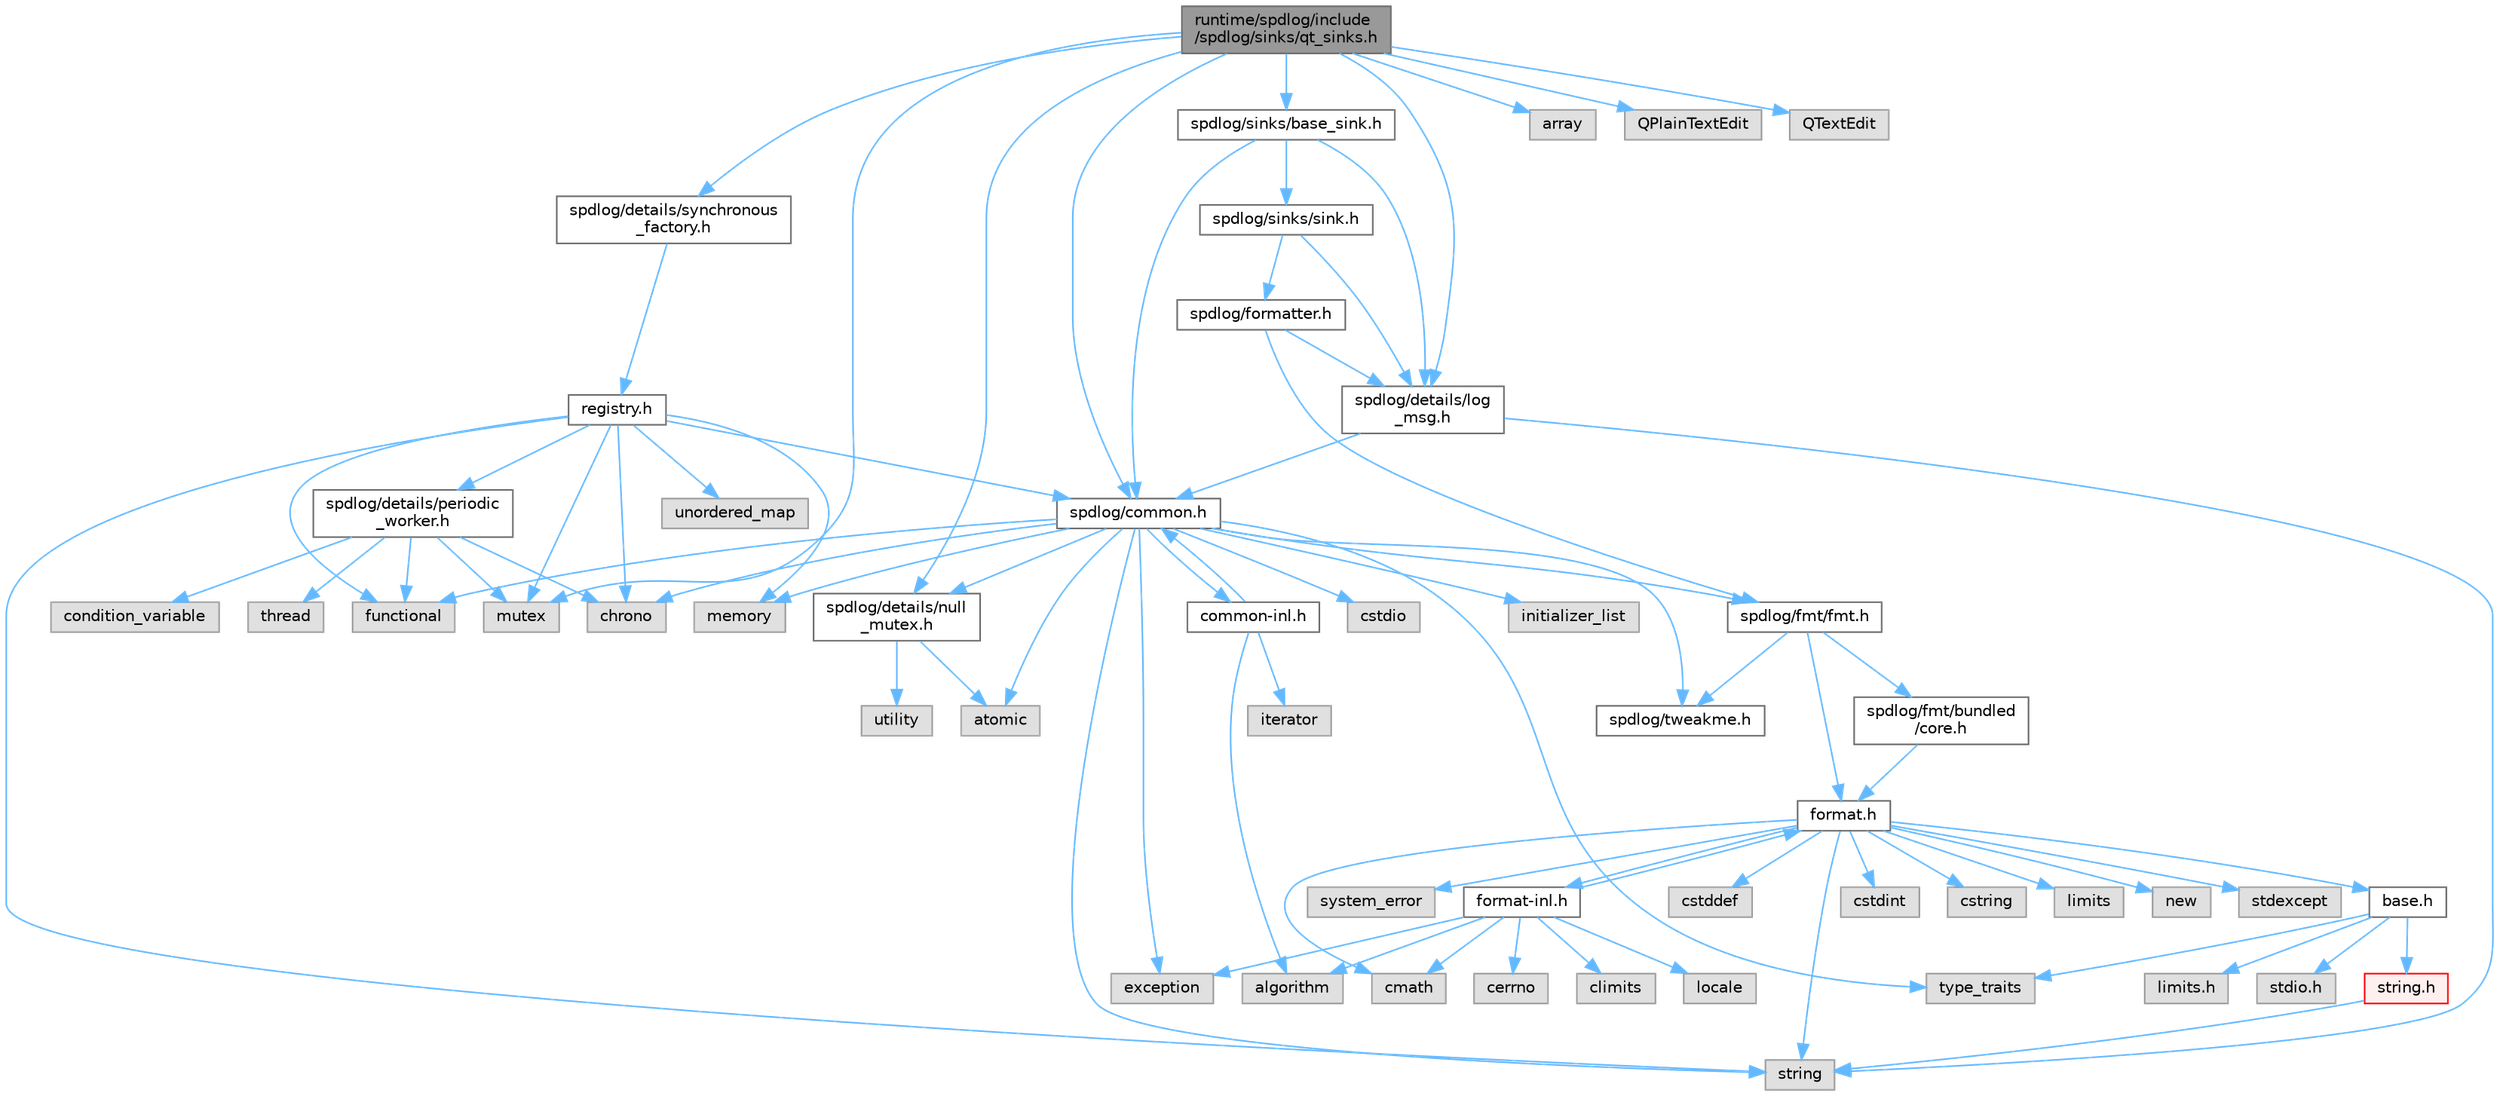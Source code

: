 digraph "runtime/spdlog/include/spdlog/sinks/qt_sinks.h"
{
 // LATEX_PDF_SIZE
  bgcolor="transparent";
  edge [fontname=Helvetica,fontsize=10,labelfontname=Helvetica,labelfontsize=10];
  node [fontname=Helvetica,fontsize=10,shape=box,height=0.2,width=0.4];
  Node1 [id="Node000001",label="runtime/spdlog/include\l/spdlog/sinks/qt_sinks.h",height=0.2,width=0.4,color="gray40", fillcolor="grey60", style="filled", fontcolor="black",tooltip=" "];
  Node1 -> Node2 [id="edge78_Node000001_Node000002",color="steelblue1",style="solid",tooltip=" "];
  Node2 [id="Node000002",label="spdlog/common.h",height=0.2,width=0.4,color="grey40", fillcolor="white", style="filled",URL="$common_8h.html",tooltip=" "];
  Node2 -> Node3 [id="edge79_Node000002_Node000003",color="steelblue1",style="solid",tooltip=" "];
  Node3 [id="Node000003",label="spdlog/details/null\l_mutex.h",height=0.2,width=0.4,color="grey40", fillcolor="white", style="filled",URL="$null__mutex_8h.html",tooltip=" "];
  Node3 -> Node4 [id="edge80_Node000003_Node000004",color="steelblue1",style="solid",tooltip=" "];
  Node4 [id="Node000004",label="atomic",height=0.2,width=0.4,color="grey60", fillcolor="#E0E0E0", style="filled",tooltip=" "];
  Node3 -> Node5 [id="edge81_Node000003_Node000005",color="steelblue1",style="solid",tooltip=" "];
  Node5 [id="Node000005",label="utility",height=0.2,width=0.4,color="grey60", fillcolor="#E0E0E0", style="filled",tooltip=" "];
  Node2 -> Node6 [id="edge82_Node000002_Node000006",color="steelblue1",style="solid",tooltip=" "];
  Node6 [id="Node000006",label="spdlog/tweakme.h",height=0.2,width=0.4,color="grey40", fillcolor="white", style="filled",URL="$tweakme_8h.html",tooltip=" "];
  Node2 -> Node4 [id="edge83_Node000002_Node000004",color="steelblue1",style="solid",tooltip=" "];
  Node2 -> Node7 [id="edge84_Node000002_Node000007",color="steelblue1",style="solid",tooltip=" "];
  Node7 [id="Node000007",label="chrono",height=0.2,width=0.4,color="grey60", fillcolor="#E0E0E0", style="filled",tooltip=" "];
  Node2 -> Node8 [id="edge85_Node000002_Node000008",color="steelblue1",style="solid",tooltip=" "];
  Node8 [id="Node000008",label="cstdio",height=0.2,width=0.4,color="grey60", fillcolor="#E0E0E0", style="filled",tooltip=" "];
  Node2 -> Node9 [id="edge86_Node000002_Node000009",color="steelblue1",style="solid",tooltip=" "];
  Node9 [id="Node000009",label="exception",height=0.2,width=0.4,color="grey60", fillcolor="#E0E0E0", style="filled",tooltip=" "];
  Node2 -> Node10 [id="edge87_Node000002_Node000010",color="steelblue1",style="solid",tooltip=" "];
  Node10 [id="Node000010",label="functional",height=0.2,width=0.4,color="grey60", fillcolor="#E0E0E0", style="filled",tooltip=" "];
  Node2 -> Node11 [id="edge88_Node000002_Node000011",color="steelblue1",style="solid",tooltip=" "];
  Node11 [id="Node000011",label="initializer_list",height=0.2,width=0.4,color="grey60", fillcolor="#E0E0E0", style="filled",tooltip=" "];
  Node2 -> Node12 [id="edge89_Node000002_Node000012",color="steelblue1",style="solid",tooltip=" "];
  Node12 [id="Node000012",label="memory",height=0.2,width=0.4,color="grey60", fillcolor="#E0E0E0", style="filled",tooltip=" "];
  Node2 -> Node13 [id="edge90_Node000002_Node000013",color="steelblue1",style="solid",tooltip=" "];
  Node13 [id="Node000013",label="string",height=0.2,width=0.4,color="grey60", fillcolor="#E0E0E0", style="filled",tooltip=" "];
  Node2 -> Node14 [id="edge91_Node000002_Node000014",color="steelblue1",style="solid",tooltip=" "];
  Node14 [id="Node000014",label="type_traits",height=0.2,width=0.4,color="grey60", fillcolor="#E0E0E0", style="filled",tooltip=" "];
  Node2 -> Node15 [id="edge92_Node000002_Node000015",color="steelblue1",style="solid",tooltip=" "];
  Node15 [id="Node000015",label="spdlog/fmt/fmt.h",height=0.2,width=0.4,color="grey40", fillcolor="white", style="filled",URL="$fmt_8h.html",tooltip=" "];
  Node15 -> Node6 [id="edge93_Node000015_Node000006",color="steelblue1",style="solid",tooltip=" "];
  Node15 -> Node16 [id="edge94_Node000015_Node000016",color="steelblue1",style="solid",tooltip=" "];
  Node16 [id="Node000016",label="spdlog/fmt/bundled\l/core.h",height=0.2,width=0.4,color="grey40", fillcolor="white", style="filled",URL="$core_8h.html",tooltip=" "];
  Node16 -> Node17 [id="edge95_Node000016_Node000017",color="steelblue1",style="solid",tooltip=" "];
  Node17 [id="Node000017",label="format.h",height=0.2,width=0.4,color="grey40", fillcolor="white", style="filled",URL="$spdlog_2include_2spdlog_2fmt_2bundled_2format_8h.html",tooltip=" "];
  Node17 -> Node18 [id="edge96_Node000017_Node000018",color="steelblue1",style="solid",tooltip=" "];
  Node18 [id="Node000018",label="base.h",height=0.2,width=0.4,color="grey40", fillcolor="white", style="filled",URL="$base_8h.html",tooltip=" "];
  Node18 -> Node19 [id="edge97_Node000018_Node000019",color="steelblue1",style="solid",tooltip=" "];
  Node19 [id="Node000019",label="limits.h",height=0.2,width=0.4,color="grey60", fillcolor="#E0E0E0", style="filled",tooltip=" "];
  Node18 -> Node20 [id="edge98_Node000018_Node000020",color="steelblue1",style="solid",tooltip=" "];
  Node20 [id="Node000020",label="stdio.h",height=0.2,width=0.4,color="grey60", fillcolor="#E0E0E0", style="filled",tooltip=" "];
  Node18 -> Node21 [id="edge99_Node000018_Node000021",color="steelblue1",style="solid",tooltip=" "];
  Node21 [id="Node000021",label="string.h",height=0.2,width=0.4,color="red", fillcolor="#FFF0F0", style="filled",URL="$string_8h.html",tooltip=" "];
  Node21 -> Node13 [id="edge100_Node000021_Node000013",color="steelblue1",style="solid",tooltip=" "];
  Node18 -> Node14 [id="edge101_Node000018_Node000014",color="steelblue1",style="solid",tooltip=" "];
  Node17 -> Node165 [id="edge102_Node000017_Node000165",color="steelblue1",style="solid",tooltip=" "];
  Node165 [id="Node000165",label="cmath",height=0.2,width=0.4,color="grey60", fillcolor="#E0E0E0", style="filled",tooltip=" "];
  Node17 -> Node24 [id="edge103_Node000017_Node000024",color="steelblue1",style="solid",tooltip=" "];
  Node24 [id="Node000024",label="cstddef",height=0.2,width=0.4,color="grey60", fillcolor="#E0E0E0", style="filled",tooltip=" "];
  Node17 -> Node25 [id="edge104_Node000017_Node000025",color="steelblue1",style="solid",tooltip=" "];
  Node25 [id="Node000025",label="cstdint",height=0.2,width=0.4,color="grey60", fillcolor="#E0E0E0", style="filled",tooltip=" "];
  Node17 -> Node27 [id="edge105_Node000017_Node000027",color="steelblue1",style="solid",tooltip=" "];
  Node27 [id="Node000027",label="cstring",height=0.2,width=0.4,color="grey60", fillcolor="#E0E0E0", style="filled",tooltip=" "];
  Node17 -> Node166 [id="edge106_Node000017_Node000166",color="steelblue1",style="solid",tooltip=" "];
  Node166 [id="Node000166",label="limits",height=0.2,width=0.4,color="grey60", fillcolor="#E0E0E0", style="filled",tooltip=" "];
  Node17 -> Node63 [id="edge107_Node000017_Node000063",color="steelblue1",style="solid",tooltip=" "];
  Node63 [id="Node000063",label="new",height=0.2,width=0.4,color="grey60", fillcolor="#E0E0E0", style="filled",tooltip=" "];
  Node17 -> Node167 [id="edge108_Node000017_Node000167",color="steelblue1",style="solid",tooltip=" "];
  Node167 [id="Node000167",label="stdexcept",height=0.2,width=0.4,color="grey60", fillcolor="#E0E0E0", style="filled",tooltip=" "];
  Node17 -> Node13 [id="edge109_Node000017_Node000013",color="steelblue1",style="solid",tooltip=" "];
  Node17 -> Node168 [id="edge110_Node000017_Node000168",color="steelblue1",style="solid",tooltip=" "];
  Node168 [id="Node000168",label="system_error",height=0.2,width=0.4,color="grey60", fillcolor="#E0E0E0", style="filled",tooltip=" "];
  Node17 -> Node169 [id="edge111_Node000017_Node000169",color="steelblue1",style="solid",tooltip=" "];
  Node169 [id="Node000169",label="format-inl.h",height=0.2,width=0.4,color="grey40", fillcolor="white", style="filled",URL="$format-inl_8h.html",tooltip=" "];
  Node169 -> Node170 [id="edge112_Node000169_Node000170",color="steelblue1",style="solid",tooltip=" "];
  Node170 [id="Node000170",label="algorithm",height=0.2,width=0.4,color="grey60", fillcolor="#E0E0E0", style="filled",tooltip=" "];
  Node169 -> Node171 [id="edge113_Node000169_Node000171",color="steelblue1",style="solid",tooltip=" "];
  Node171 [id="Node000171",label="cerrno",height=0.2,width=0.4,color="grey60", fillcolor="#E0E0E0", style="filled",tooltip=" "];
  Node169 -> Node172 [id="edge114_Node000169_Node000172",color="steelblue1",style="solid",tooltip=" "];
  Node172 [id="Node000172",label="climits",height=0.2,width=0.4,color="grey60", fillcolor="#E0E0E0", style="filled",tooltip=" "];
  Node169 -> Node165 [id="edge115_Node000169_Node000165",color="steelblue1",style="solid",tooltip=" "];
  Node169 -> Node9 [id="edge116_Node000169_Node000009",color="steelblue1",style="solid",tooltip=" "];
  Node169 -> Node17 [id="edge117_Node000169_Node000017",color="steelblue1",style="solid",tooltip=" "];
  Node169 -> Node173 [id="edge118_Node000169_Node000173",color="steelblue1",style="solid",tooltip=" "];
  Node173 [id="Node000173",label="locale",height=0.2,width=0.4,color="grey60", fillcolor="#E0E0E0", style="filled",tooltip=" "];
  Node15 -> Node17 [id="edge119_Node000015_Node000017",color="steelblue1",style="solid",tooltip=" "];
  Node2 -> Node174 [id="edge120_Node000002_Node000174",color="steelblue1",style="solid",tooltip=" "];
  Node174 [id="Node000174",label="common-inl.h",height=0.2,width=0.4,color="grey40", fillcolor="white", style="filled",URL="$common-inl_8h.html",tooltip=" "];
  Node174 -> Node2 [id="edge121_Node000174_Node000002",color="steelblue1",style="solid",tooltip=" "];
  Node174 -> Node170 [id="edge122_Node000174_Node000170",color="steelblue1",style="solid",tooltip=" "];
  Node174 -> Node175 [id="edge123_Node000174_Node000175",color="steelblue1",style="solid",tooltip=" "];
  Node175 [id="Node000175",label="iterator",height=0.2,width=0.4,color="grey60", fillcolor="#E0E0E0", style="filled",tooltip=" "];
  Node1 -> Node176 [id="edge124_Node000001_Node000176",color="steelblue1",style="solid",tooltip=" "];
  Node176 [id="Node000176",label="spdlog/details/log\l_msg.h",height=0.2,width=0.4,color="grey40", fillcolor="white", style="filled",URL="$log__msg_8h.html",tooltip=" "];
  Node176 -> Node2 [id="edge125_Node000176_Node000002",color="steelblue1",style="solid",tooltip=" "];
  Node176 -> Node13 [id="edge126_Node000176_Node000013",color="steelblue1",style="solid",tooltip=" "];
  Node1 -> Node177 [id="edge127_Node000001_Node000177",color="steelblue1",style="solid",tooltip=" "];
  Node177 [id="Node000177",label="spdlog/details/synchronous\l_factory.h",height=0.2,width=0.4,color="grey40", fillcolor="white", style="filled",URL="$synchronous__factory_8h.html",tooltip=" "];
  Node177 -> Node178 [id="edge128_Node000177_Node000178",color="steelblue1",style="solid",tooltip=" "];
  Node178 [id="Node000178",label="registry.h",height=0.2,width=0.4,color="grey40", fillcolor="white", style="filled",URL="$registry_8h.html",tooltip=" "];
  Node178 -> Node2 [id="edge129_Node000178_Node000002",color="steelblue1",style="solid",tooltip=" "];
  Node178 -> Node179 [id="edge130_Node000178_Node000179",color="steelblue1",style="solid",tooltip=" "];
  Node179 [id="Node000179",label="spdlog/details/periodic\l_worker.h",height=0.2,width=0.4,color="grey40", fillcolor="white", style="filled",URL="$periodic__worker_8h.html",tooltip=" "];
  Node179 -> Node7 [id="edge131_Node000179_Node000007",color="steelblue1",style="solid",tooltip=" "];
  Node179 -> Node180 [id="edge132_Node000179_Node000180",color="steelblue1",style="solid",tooltip=" "];
  Node180 [id="Node000180",label="condition_variable",height=0.2,width=0.4,color="grey60", fillcolor="#E0E0E0", style="filled",tooltip=" "];
  Node179 -> Node10 [id="edge133_Node000179_Node000010",color="steelblue1",style="solid",tooltip=" "];
  Node179 -> Node181 [id="edge134_Node000179_Node000181",color="steelblue1",style="solid",tooltip=" "];
  Node181 [id="Node000181",label="mutex",height=0.2,width=0.4,color="grey60", fillcolor="#E0E0E0", style="filled",tooltip=" "];
  Node179 -> Node182 [id="edge135_Node000179_Node000182",color="steelblue1",style="solid",tooltip=" "];
  Node182 [id="Node000182",label="thread",height=0.2,width=0.4,color="grey60", fillcolor="#E0E0E0", style="filled",tooltip=" "];
  Node178 -> Node7 [id="edge136_Node000178_Node000007",color="steelblue1",style="solid",tooltip=" "];
  Node178 -> Node10 [id="edge137_Node000178_Node000010",color="steelblue1",style="solid",tooltip=" "];
  Node178 -> Node12 [id="edge138_Node000178_Node000012",color="steelblue1",style="solid",tooltip=" "];
  Node178 -> Node181 [id="edge139_Node000178_Node000181",color="steelblue1",style="solid",tooltip=" "];
  Node178 -> Node13 [id="edge140_Node000178_Node000013",color="steelblue1",style="solid",tooltip=" "];
  Node178 -> Node183 [id="edge141_Node000178_Node000183",color="steelblue1",style="solid",tooltip=" "];
  Node183 [id="Node000183",label="unordered_map",height=0.2,width=0.4,color="grey60", fillcolor="#E0E0E0", style="filled",tooltip=" "];
  Node1 -> Node184 [id="edge142_Node000001_Node000184",color="steelblue1",style="solid",tooltip=" "];
  Node184 [id="Node000184",label="spdlog/sinks/base_sink.h",height=0.2,width=0.4,color="grey40", fillcolor="white", style="filled",URL="$base__sink_8h.html",tooltip=" "];
  Node184 -> Node2 [id="edge143_Node000184_Node000002",color="steelblue1",style="solid",tooltip=" "];
  Node184 -> Node176 [id="edge144_Node000184_Node000176",color="steelblue1",style="solid",tooltip=" "];
  Node184 -> Node185 [id="edge145_Node000184_Node000185",color="steelblue1",style="solid",tooltip=" "];
  Node185 [id="Node000185",label="spdlog/sinks/sink.h",height=0.2,width=0.4,color="grey40", fillcolor="white", style="filled",URL="$sink_8h.html",tooltip=" "];
  Node185 -> Node176 [id="edge146_Node000185_Node000176",color="steelblue1",style="solid",tooltip=" "];
  Node185 -> Node186 [id="edge147_Node000185_Node000186",color="steelblue1",style="solid",tooltip=" "];
  Node186 [id="Node000186",label="spdlog/formatter.h",height=0.2,width=0.4,color="grey40", fillcolor="white", style="filled",URL="$formatter_8h.html",tooltip=" "];
  Node186 -> Node176 [id="edge148_Node000186_Node000176",color="steelblue1",style="solid",tooltip=" "];
  Node186 -> Node15 [id="edge149_Node000186_Node000015",color="steelblue1",style="solid",tooltip=" "];
  Node1 -> Node162 [id="edge150_Node000001_Node000162",color="steelblue1",style="solid",tooltip=" "];
  Node162 [id="Node000162",label="array",height=0.2,width=0.4,color="grey60", fillcolor="#E0E0E0", style="filled",tooltip=" "];
  Node1 -> Node187 [id="edge151_Node000001_Node000187",color="steelblue1",style="solid",tooltip=" "];
  Node187 [id="Node000187",label="QPlainTextEdit",height=0.2,width=0.4,color="grey60", fillcolor="#E0E0E0", style="filled",tooltip=" "];
  Node1 -> Node188 [id="edge152_Node000001_Node000188",color="steelblue1",style="solid",tooltip=" "];
  Node188 [id="Node000188",label="QTextEdit",height=0.2,width=0.4,color="grey60", fillcolor="#E0E0E0", style="filled",tooltip=" "];
  Node1 -> Node3 [id="edge153_Node000001_Node000003",color="steelblue1",style="solid",tooltip=" "];
  Node1 -> Node181 [id="edge154_Node000001_Node000181",color="steelblue1",style="solid",tooltip=" "];
}

